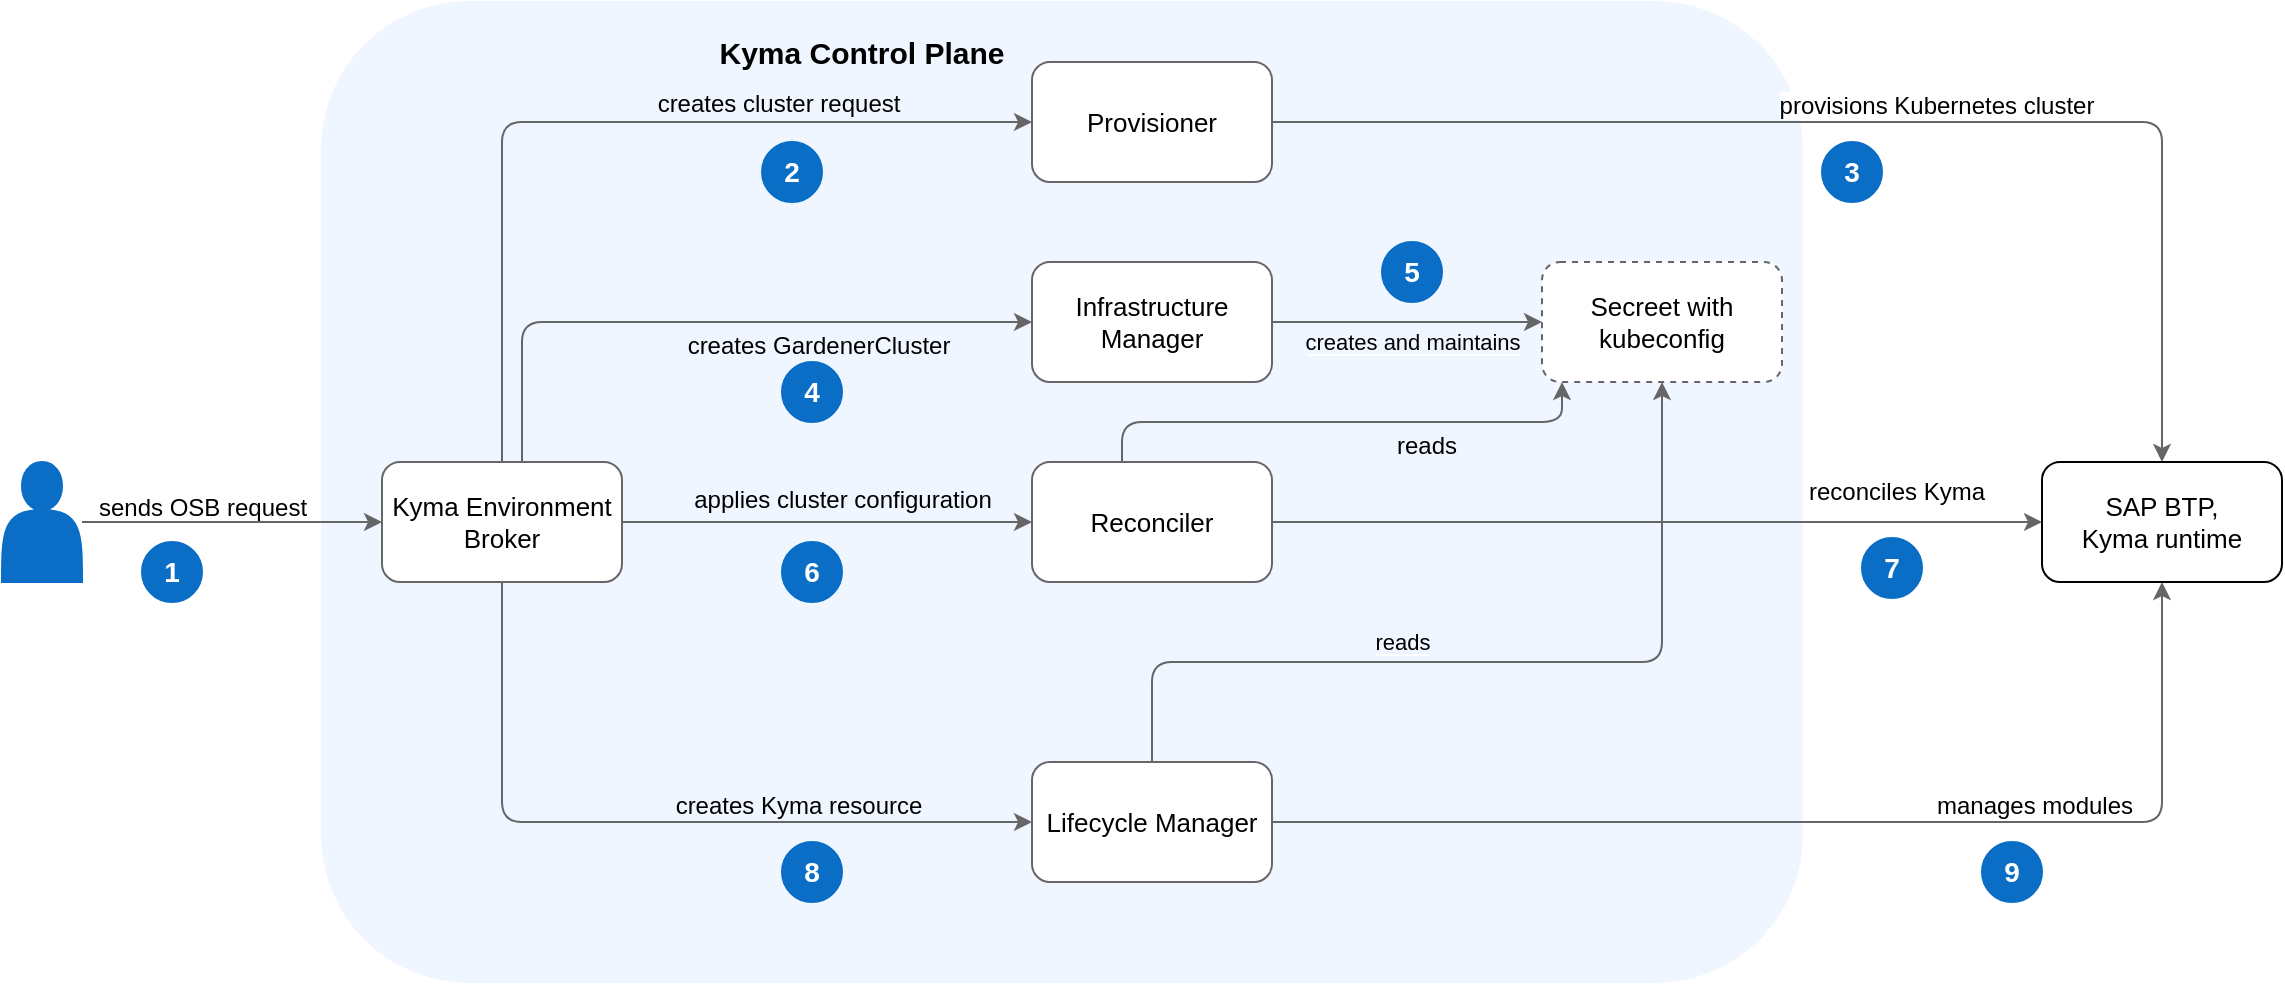 <mxfile version="22.1.18" type="device">
  <diagram id="ZGsqVFqlMtBjAnkGU3Om" name="Page-1">
    <mxGraphModel dx="2069" dy="733" grid="1" gridSize="10" guides="1" tooltips="1" connect="1" arrows="1" fold="1" page="1" pageScale="1" pageWidth="827" pageHeight="1169" math="0" shadow="0">
      <root>
        <mxCell id="0" />
        <mxCell id="1" parent="0" />
        <mxCell id="S4Y8JMquZLXTr6qlEGW4-5" value="" style="rounded=1;whiteSpace=wrap;html=1;align=left;fillColor=#f0f6ff;strokeColor=#f0f6ff;verticalAlign=bottom;" parent="1" vertex="1">
          <mxGeometry x="20" y="60" width="740" height="490" as="geometry" />
        </mxCell>
        <mxCell id="S4Y8JMquZLXTr6qlEGW4-6" value="&lt;font style=&quot;font-size: 15px;&quot;&gt;&lt;b&gt;Kyma Control Plane&lt;/b&gt;&lt;/font&gt;" style="text;html=1;strokeColor=none;fillColor=none;align=center;verticalAlign=middle;whiteSpace=wrap;rounded=0;fontSize=19;labelPosition=center;verticalLabelPosition=middle;" parent="1" vertex="1">
          <mxGeometry x="200" y="70" width="180" height="30" as="geometry" />
        </mxCell>
        <mxCell id="-fF3yJ7clYEyhTMX5PpK-15" style="edgeStyle=orthogonalEdgeStyle;rounded=1;orthogonalLoop=1;jettySize=auto;html=1;entryX=0;entryY=0.5;entryDx=0;entryDy=0;strokeColor=#666666;" parent="1" source="-fF3yJ7clYEyhTMX5PpK-2" target="-fF3yJ7clYEyhTMX5PpK-4" edge="1">
          <mxGeometry relative="1" as="geometry">
            <Array as="points">
              <mxPoint x="110" y="120" />
            </Array>
          </mxGeometry>
        </mxCell>
        <mxCell id="-fF3yJ7clYEyhTMX5PpK-19" value="&lt;font style=&quot;font-size: 12px; background-color: rgb(240, 246, 255);&quot;&gt;creates cluster request&lt;/font&gt;" style="edgeLabel;html=1;align=center;verticalAlign=bottom;resizable=0;points=[];" parent="-fF3yJ7clYEyhTMX5PpK-15" vertex="1" connectable="0">
          <mxGeometry x="0.413" y="1" relative="1" as="geometry">
            <mxPoint as="offset" />
          </mxGeometry>
        </mxCell>
        <mxCell id="-fF3yJ7clYEyhTMX5PpK-16" style="edgeStyle=orthogonalEdgeStyle;rounded=1;orthogonalLoop=1;jettySize=auto;html=1;entryX=0;entryY=0.5;entryDx=0;entryDy=0;strokeColor=#666666;" parent="1" source="-fF3yJ7clYEyhTMX5PpK-2" target="-fF3yJ7clYEyhTMX5PpK-6" edge="1">
          <mxGeometry relative="1" as="geometry" />
        </mxCell>
        <mxCell id="-fF3yJ7clYEyhTMX5PpK-21" value="applies cluster configuration" style="edgeLabel;html=1;align=center;verticalAlign=bottom;resizable=0;points=[];labelBackgroundColor=#f0f6ff;fontSize=12;" parent="-fF3yJ7clYEyhTMX5PpK-16" vertex="1" connectable="0">
          <mxGeometry x="0.073" y="3" relative="1" as="geometry">
            <mxPoint as="offset" />
          </mxGeometry>
        </mxCell>
        <mxCell id="-fF3yJ7clYEyhTMX5PpK-17" style="edgeStyle=orthogonalEdgeStyle;rounded=1;orthogonalLoop=1;jettySize=auto;html=1;entryX=0;entryY=0.5;entryDx=0;entryDy=0;strokeColor=#666666;" parent="1" source="-fF3yJ7clYEyhTMX5PpK-2" target="-fF3yJ7clYEyhTMX5PpK-5" edge="1">
          <mxGeometry relative="1" as="geometry">
            <Array as="points">
              <mxPoint x="110" y="470" />
            </Array>
          </mxGeometry>
        </mxCell>
        <mxCell id="-fF3yJ7clYEyhTMX5PpK-23" value="&lt;font style=&quot;font-size: 12px; background-color: rgb(240, 246, 255);&quot;&gt;creates Kyma resource&lt;/font&gt;" style="edgeLabel;html=1;align=center;verticalAlign=bottom;resizable=0;points=[];" parent="-fF3yJ7clYEyhTMX5PpK-17" vertex="1" connectable="0">
          <mxGeometry x="0.392" relative="1" as="geometry">
            <mxPoint as="offset" />
          </mxGeometry>
        </mxCell>
        <mxCell id="-fF3yJ7clYEyhTMX5PpK-2" value="&lt;font style=&quot;font-size: 13px;&quot;&gt;Kyma Environment Broker&lt;/font&gt;" style="rounded=1;whiteSpace=wrap;html=1;strokeColor=#666666;" parent="1" vertex="1">
          <mxGeometry x="50" y="290" width="120" height="60" as="geometry" />
        </mxCell>
        <mxCell id="-fF3yJ7clYEyhTMX5PpK-25" style="edgeStyle=orthogonalEdgeStyle;rounded=1;orthogonalLoop=1;jettySize=auto;html=1;entryX=0.5;entryY=0;entryDx=0;entryDy=0;strokeColor=#666666;" parent="1" source="-fF3yJ7clYEyhTMX5PpK-4" target="-fF3yJ7clYEyhTMX5PpK-8" edge="1">
          <mxGeometry relative="1" as="geometry" />
        </mxCell>
        <mxCell id="-fF3yJ7clYEyhTMX5PpK-31" value="&lt;font style=&quot;font-size: 12px;&quot;&gt;provisions Kubernetes cluster&lt;/font&gt;" style="edgeLabel;html=1;align=center;verticalAlign=bottom;resizable=0;points=[];fontSize=12;" parent="-fF3yJ7clYEyhTMX5PpK-25" vertex="1" connectable="0">
          <mxGeometry x="-0.439" y="-1" relative="1" as="geometry">
            <mxPoint x="159" y="-1" as="offset" />
          </mxGeometry>
        </mxCell>
        <mxCell id="-fF3yJ7clYEyhTMX5PpK-4" value="&lt;font style=&quot;font-size: 13px;&quot;&gt;Provisioner&lt;/font&gt;" style="rounded=1;whiteSpace=wrap;html=1;strokeColor=#666666;" parent="1" vertex="1">
          <mxGeometry x="375" y="90" width="120" height="60" as="geometry" />
        </mxCell>
        <mxCell id="-fF3yJ7clYEyhTMX5PpK-27" style="edgeStyle=orthogonalEdgeStyle;rounded=1;orthogonalLoop=1;jettySize=auto;html=1;entryX=0.5;entryY=1;entryDx=0;entryDy=0;strokeColor=#666666;" parent="1" source="-fF3yJ7clYEyhTMX5PpK-5" target="-fF3yJ7clYEyhTMX5PpK-8" edge="1">
          <mxGeometry relative="1" as="geometry" />
        </mxCell>
        <mxCell id="-fF3yJ7clYEyhTMX5PpK-33" value="&lt;font style=&quot;font-size: 12px;&quot;&gt;manages modules&lt;/font&gt;" style="edgeLabel;html=1;align=center;verticalAlign=bottom;resizable=0;points=[];fontSize=12;" parent="-fF3yJ7clYEyhTMX5PpK-27" vertex="1" connectable="0">
          <mxGeometry x="-0.445" y="3" relative="1" as="geometry">
            <mxPoint x="224" y="3" as="offset" />
          </mxGeometry>
        </mxCell>
        <mxCell id="RJMLboHZCN7wz0r4UjpH-15" style="edgeStyle=orthogonalEdgeStyle;rounded=1;orthogonalLoop=1;jettySize=auto;html=1;entryX=0.5;entryY=1;entryDx=0;entryDy=0;curved=0;strokeColor=#666666;" edge="1" parent="1" source="-fF3yJ7clYEyhTMX5PpK-5" target="RJMLboHZCN7wz0r4UjpH-4">
          <mxGeometry relative="1" as="geometry">
            <Array as="points">
              <mxPoint x="435" y="390" />
              <mxPoint x="690" y="390" />
            </Array>
          </mxGeometry>
        </mxCell>
        <mxCell id="RJMLboHZCN7wz0r4UjpH-16" value="&lt;span style=&quot;background-color: rgb(240, 246, 255);&quot;&gt;reads&lt;/span&gt;" style="edgeLabel;html=1;align=center;verticalAlign=middle;resizable=0;points=[];" vertex="1" connectable="0" parent="RJMLboHZCN7wz0r4UjpH-15">
          <mxGeometry x="-0.213" y="3" relative="1" as="geometry">
            <mxPoint y="-7" as="offset" />
          </mxGeometry>
        </mxCell>
        <mxCell id="-fF3yJ7clYEyhTMX5PpK-5" value="&lt;font style=&quot;font-size: 13px;&quot;&gt;Lifecycle Manager&lt;/font&gt;" style="rounded=1;whiteSpace=wrap;html=1;strokeColor=#666666;" parent="1" vertex="1">
          <mxGeometry x="375" y="440" width="120" height="60" as="geometry" />
        </mxCell>
        <mxCell id="-fF3yJ7clYEyhTMX5PpK-26" style="edgeStyle=orthogonalEdgeStyle;rounded=1;orthogonalLoop=1;jettySize=auto;html=1;entryX=0;entryY=0.5;entryDx=0;entryDy=0;strokeColor=#666666;" parent="1" source="-fF3yJ7clYEyhTMX5PpK-6" target="-fF3yJ7clYEyhTMX5PpK-8" edge="1">
          <mxGeometry relative="1" as="geometry" />
        </mxCell>
        <mxCell id="-fF3yJ7clYEyhTMX5PpK-32" value="&lt;span style=&quot;font-size: 12px;&quot;&gt;reconciles Kyma&lt;/span&gt;" style="edgeLabel;html=1;align=center;verticalAlign=bottom;resizable=0;points=[];fontSize=12;" parent="-fF3yJ7clYEyhTMX5PpK-26" vertex="1" connectable="0">
          <mxGeometry x="0.056" y="2" relative="1" as="geometry">
            <mxPoint x="108" y="-5" as="offset" />
          </mxGeometry>
        </mxCell>
        <mxCell id="-fF3yJ7clYEyhTMX5PpK-6" value="&lt;font style=&quot;font-size: 13px;&quot;&gt;Reconciler&lt;/font&gt;" style="rounded=1;whiteSpace=wrap;html=1;strokeColor=#666666;" parent="1" vertex="1">
          <mxGeometry x="375" y="290" width="120" height="60" as="geometry" />
        </mxCell>
        <mxCell id="-fF3yJ7clYEyhTMX5PpK-10" value="" style="edgeStyle=orthogonalEdgeStyle;rounded=1;orthogonalLoop=1;jettySize=auto;html=1;strokeColor=#666666;" parent="1" source="-fF3yJ7clYEyhTMX5PpK-7" target="-fF3yJ7clYEyhTMX5PpK-2" edge="1">
          <mxGeometry relative="1" as="geometry" />
        </mxCell>
        <mxCell id="-fF3yJ7clYEyhTMX5PpK-7" value="" style="shape=actor;whiteSpace=wrap;html=1;fillColor=#0a6ec7;strokeColor=#0a6ec7;" parent="1" vertex="1">
          <mxGeometry x="-140" y="290" width="40" height="60" as="geometry" />
        </mxCell>
        <mxCell id="-fF3yJ7clYEyhTMX5PpK-8" value="SAP BTP, &lt;br&gt;Kyma runtime" style="rounded=1;whiteSpace=wrap;html=1;fontSize=13;" parent="1" vertex="1">
          <mxGeometry x="880" y="290" width="120" height="60" as="geometry" />
        </mxCell>
        <mxCell id="-fF3yJ7clYEyhTMX5PpK-9" value="&lt;font color=&quot;#ffffff&quot; size=&quot;1&quot;&gt;&lt;b style=&quot;font-size: 14px;&quot;&gt;1&lt;/b&gt;&lt;/font&gt;" style="ellipse;whiteSpace=wrap;html=1;fontSize=12;fillColor=#0a6ec7;strokeColor=#0a6ec7;" parent="1" vertex="1">
          <mxGeometry x="-70" y="330" width="30" height="30" as="geometry" />
        </mxCell>
        <mxCell id="-fF3yJ7clYEyhTMX5PpK-18" value="sends OSB request" style="text;html=1;align=center;verticalAlign=middle;resizable=0;points=[];autosize=1;strokeColor=none;fillColor=none;" parent="1" vertex="1">
          <mxGeometry x="-105" y="298" width="130" height="30" as="geometry" />
        </mxCell>
        <mxCell id="-fF3yJ7clYEyhTMX5PpK-20" value="&lt;font color=&quot;#ffffff&quot; size=&quot;1&quot;&gt;&lt;b style=&quot;font-size: 14px;&quot;&gt;2&lt;/b&gt;&lt;/font&gt;" style="ellipse;whiteSpace=wrap;html=1;fontSize=12;fillColor=#0a6ec7;strokeColor=#0a6ec7;" parent="1" vertex="1">
          <mxGeometry x="240" y="130" width="30" height="30" as="geometry" />
        </mxCell>
        <mxCell id="-fF3yJ7clYEyhTMX5PpK-22" value="&lt;font color=&quot;#ffffff&quot; size=&quot;1&quot;&gt;&lt;b style=&quot;font-size: 14px;&quot;&gt;8&lt;/b&gt;&lt;/font&gt;" style="ellipse;whiteSpace=wrap;html=1;fontSize=12;fillColor=#0a6ec7;strokeColor=#0a6ec7;" parent="1" vertex="1">
          <mxGeometry x="250" y="480" width="30" height="30" as="geometry" />
        </mxCell>
        <mxCell id="-fF3yJ7clYEyhTMX5PpK-24" value="&lt;font color=&quot;#ffffff&quot; size=&quot;1&quot;&gt;&lt;b style=&quot;font-size: 14px;&quot;&gt;6&lt;/b&gt;&lt;/font&gt;" style="ellipse;whiteSpace=wrap;html=1;fontSize=12;fillColor=#0a6ec7;strokeColor=#0a6ec7;" parent="1" vertex="1">
          <mxGeometry x="250" y="330" width="30" height="30" as="geometry" />
        </mxCell>
        <mxCell id="-fF3yJ7clYEyhTMX5PpK-28" value="&lt;font color=&quot;#ffffff&quot; size=&quot;1&quot;&gt;&lt;b style=&quot;font-size: 14px;&quot;&gt;3&lt;/b&gt;&lt;/font&gt;" style="ellipse;whiteSpace=wrap;html=1;fontSize=12;fillColor=#0a6ec7;strokeColor=#0a6ec7;" parent="1" vertex="1">
          <mxGeometry x="770" y="130" width="30" height="30" as="geometry" />
        </mxCell>
        <mxCell id="-fF3yJ7clYEyhTMX5PpK-29" value="&lt;font color=&quot;#ffffff&quot; size=&quot;1&quot;&gt;&lt;b style=&quot;font-size: 14px;&quot;&gt;5&lt;/b&gt;&lt;/font&gt;" style="ellipse;whiteSpace=wrap;html=1;fontSize=12;fillColor=#0a6ec7;strokeColor=#0a6ec7;" parent="1" vertex="1">
          <mxGeometry x="550" y="180" width="30" height="30" as="geometry" />
        </mxCell>
        <mxCell id="-fF3yJ7clYEyhTMX5PpK-30" value="&lt;font color=&quot;#ffffff&quot; size=&quot;1&quot;&gt;&lt;b style=&quot;font-size: 14px;&quot;&gt;7&lt;/b&gt;&lt;/font&gt;" style="ellipse;whiteSpace=wrap;html=1;fontSize=12;fillColor=#0a6ec7;strokeColor=#0a6ec7;" parent="1" vertex="1">
          <mxGeometry x="790" y="328" width="30" height="30" as="geometry" />
        </mxCell>
        <mxCell id="RJMLboHZCN7wz0r4UjpH-11" style="edgeStyle=orthogonalEdgeStyle;rounded=0;orthogonalLoop=1;jettySize=auto;html=1;entryX=0;entryY=0.5;entryDx=0;entryDy=0;strokeColor=#666666;" edge="1" parent="1" source="RJMLboHZCN7wz0r4UjpH-1" target="RJMLboHZCN7wz0r4UjpH-4">
          <mxGeometry relative="1" as="geometry" />
        </mxCell>
        <mxCell id="RJMLboHZCN7wz0r4UjpH-12" value="&lt;span style=&quot;background-color: rgb(240, 246, 255);&quot;&gt;creates and maintains&lt;/span&gt;" style="edgeLabel;html=1;align=center;verticalAlign=middle;resizable=0;points=[];" vertex="1" connectable="0" parent="RJMLboHZCN7wz0r4UjpH-11">
          <mxGeometry x="0.029" relative="1" as="geometry">
            <mxPoint y="10" as="offset" />
          </mxGeometry>
        </mxCell>
        <mxCell id="RJMLboHZCN7wz0r4UjpH-1" value="&lt;font style=&quot;font-size: 13px;&quot;&gt;Infrastructure Manager&lt;/font&gt;" style="rounded=1;whiteSpace=wrap;html=1;strokeColor=#666666;" vertex="1" parent="1">
          <mxGeometry x="375" y="190" width="120" height="60" as="geometry" />
        </mxCell>
        <mxCell id="RJMLboHZCN7wz0r4UjpH-2" style="edgeStyle=orthogonalEdgeStyle;rounded=1;orthogonalLoop=1;jettySize=auto;html=1;entryX=0;entryY=0.5;entryDx=0;entryDy=0;strokeColor=#666666;" edge="1" parent="1" target="RJMLboHZCN7wz0r4UjpH-1">
          <mxGeometry relative="1" as="geometry">
            <Array as="points">
              <mxPoint x="120" y="220" />
            </Array>
            <mxPoint x="120" y="290" as="sourcePoint" />
            <mxPoint x="385" y="130" as="targetPoint" />
          </mxGeometry>
        </mxCell>
        <mxCell id="RJMLboHZCN7wz0r4UjpH-3" value="&lt;span style=&quot;font-size: 12px; background-color: rgb(240, 246, 255);&quot;&gt;creates GardenerCluster&lt;/span&gt;" style="edgeLabel;html=1;align=center;verticalAlign=bottom;resizable=0;points=[];" vertex="1" connectable="0" parent="RJMLboHZCN7wz0r4UjpH-2">
          <mxGeometry x="0.413" y="1" relative="1" as="geometry">
            <mxPoint x="-12" y="21" as="offset" />
          </mxGeometry>
        </mxCell>
        <mxCell id="RJMLboHZCN7wz0r4UjpH-4" value="&lt;font style=&quot;font-size: 13px;&quot;&gt;Secreet with kubeconfig&lt;/font&gt;" style="rounded=1;whiteSpace=wrap;html=1;strokeColor=#666666;dashed=1;" vertex="1" parent="1">
          <mxGeometry x="630" y="190" width="120" height="60" as="geometry" />
        </mxCell>
        <mxCell id="RJMLboHZCN7wz0r4UjpH-7" style="edgeStyle=orthogonalEdgeStyle;rounded=1;orthogonalLoop=1;jettySize=auto;html=1;strokeColor=#666666;" edge="1" parent="1" source="-fF3yJ7clYEyhTMX5PpK-6">
          <mxGeometry relative="1" as="geometry">
            <Array as="points">
              <mxPoint x="420" y="270" />
              <mxPoint x="640" y="270" />
            </Array>
            <mxPoint x="130" y="300" as="sourcePoint" />
            <mxPoint x="640" y="250" as="targetPoint" />
          </mxGeometry>
        </mxCell>
        <mxCell id="RJMLboHZCN7wz0r4UjpH-8" value="&lt;span style=&quot;font-size: 12px; background-color: rgb(240, 246, 255);&quot;&gt;reads&lt;br&gt;&lt;/span&gt;" style="edgeLabel;html=1;align=center;verticalAlign=bottom;resizable=0;points=[];" vertex="1" connectable="0" parent="RJMLboHZCN7wz0r4UjpH-7">
          <mxGeometry x="0.413" y="1" relative="1" as="geometry">
            <mxPoint x="-12" y="21" as="offset" />
          </mxGeometry>
        </mxCell>
        <mxCell id="RJMLboHZCN7wz0r4UjpH-17" value="&lt;font color=&quot;#ffffff&quot; size=&quot;1&quot;&gt;&lt;b style=&quot;font-size: 14px;&quot;&gt;4&lt;/b&gt;&lt;/font&gt;" style="ellipse;whiteSpace=wrap;html=1;fontSize=12;fillColor=#0a6ec7;strokeColor=#0a6ec7;" vertex="1" parent="1">
          <mxGeometry x="250" y="240" width="30" height="30" as="geometry" />
        </mxCell>
        <mxCell id="RJMLboHZCN7wz0r4UjpH-19" value="&lt;font color=&quot;#ffffff&quot; size=&quot;1&quot;&gt;&lt;b style=&quot;font-size: 14px;&quot;&gt;9&lt;/b&gt;&lt;/font&gt;" style="ellipse;whiteSpace=wrap;html=1;fontSize=12;fillColor=#0a6ec7;strokeColor=#0a6ec7;" vertex="1" parent="1">
          <mxGeometry x="850" y="480" width="30" height="30" as="geometry" />
        </mxCell>
      </root>
    </mxGraphModel>
  </diagram>
</mxfile>

